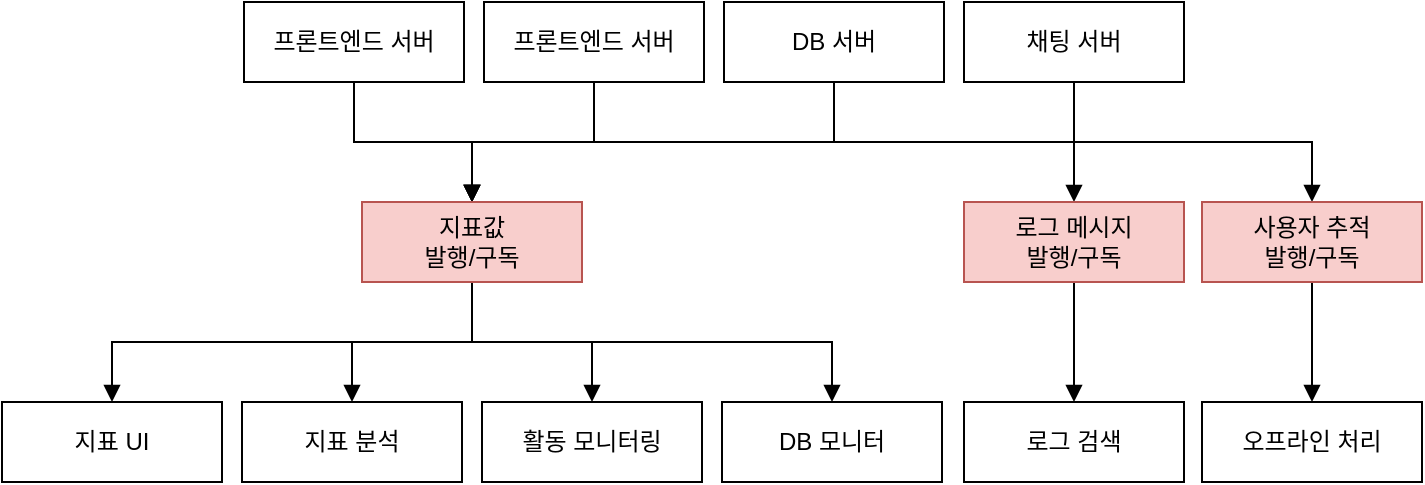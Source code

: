 <mxfile version="24.7.5">
  <diagram name="페이지-1" id="pQoAob5NlVY1axFJ_Fjt">
    <mxGraphModel dx="1114" dy="894" grid="1" gridSize="10" guides="1" tooltips="1" connect="1" arrows="1" fold="1" page="1" pageScale="1" pageWidth="827" pageHeight="1169" math="0" shadow="0">
      <root>
        <mxCell id="0" />
        <mxCell id="1" parent="0" />
        <mxCell id="0kyZ4tkqbJLxmFj52HyE-27" style="edgeStyle=orthogonalEdgeStyle;rounded=0;orthogonalLoop=1;jettySize=auto;html=1;entryX=0.5;entryY=0;entryDx=0;entryDy=0;endArrow=block;endFill=1;" edge="1" parent="1" source="0kyZ4tkqbJLxmFj52HyE-2" target="0kyZ4tkqbJLxmFj52HyE-17">
          <mxGeometry relative="1" as="geometry" />
        </mxCell>
        <mxCell id="0kyZ4tkqbJLxmFj52HyE-2" value="프론트엔드 서버" style="rounded=0;whiteSpace=wrap;html=1;" vertex="1" parent="1">
          <mxGeometry x="181" y="50" width="110" height="40" as="geometry" />
        </mxCell>
        <mxCell id="0kyZ4tkqbJLxmFj52HyE-3" style="edgeStyle=orthogonalEdgeStyle;rounded=0;orthogonalLoop=1;jettySize=auto;html=1;entryX=0.5;entryY=0;entryDx=0;entryDy=0;endArrow=block;endFill=1;" edge="1" parent="1" source="0kyZ4tkqbJLxmFj52HyE-4" target="0kyZ4tkqbJLxmFj52HyE-17">
          <mxGeometry relative="1" as="geometry" />
        </mxCell>
        <mxCell id="0kyZ4tkqbJLxmFj52HyE-4" value="프론트엔드 서버" style="rounded=0;whiteSpace=wrap;html=1;" vertex="1" parent="1">
          <mxGeometry x="301" y="50" width="110" height="40" as="geometry" />
        </mxCell>
        <mxCell id="0kyZ4tkqbJLxmFj52HyE-26" style="edgeStyle=orthogonalEdgeStyle;rounded=0;orthogonalLoop=1;jettySize=auto;html=1;entryX=0.5;entryY=0;entryDx=0;entryDy=0;endArrow=block;endFill=1;" edge="1" parent="1" source="0kyZ4tkqbJLxmFj52HyE-6" target="0kyZ4tkqbJLxmFj52HyE-17">
          <mxGeometry relative="1" as="geometry">
            <Array as="points">
              <mxPoint x="476" y="120" />
              <mxPoint x="295" y="120" />
            </Array>
          </mxGeometry>
        </mxCell>
        <mxCell id="0kyZ4tkqbJLxmFj52HyE-6" value="DB 서버" style="rounded=0;whiteSpace=wrap;html=1;" vertex="1" parent="1">
          <mxGeometry x="421" y="50" width="110" height="40" as="geometry" />
        </mxCell>
        <mxCell id="0kyZ4tkqbJLxmFj52HyE-28" style="edgeStyle=orthogonalEdgeStyle;rounded=0;orthogonalLoop=1;jettySize=auto;html=1;entryX=0.5;entryY=0;entryDx=0;entryDy=0;endArrow=block;endFill=1;" edge="1" parent="1" source="0kyZ4tkqbJLxmFj52HyE-8" target="0kyZ4tkqbJLxmFj52HyE-17">
          <mxGeometry relative="1" as="geometry">
            <Array as="points">
              <mxPoint x="596" y="120" />
              <mxPoint x="295" y="120" />
            </Array>
          </mxGeometry>
        </mxCell>
        <mxCell id="0kyZ4tkqbJLxmFj52HyE-29" style="edgeStyle=orthogonalEdgeStyle;rounded=0;orthogonalLoop=1;jettySize=auto;html=1;entryX=0.5;entryY=0;entryDx=0;entryDy=0;endArrow=block;endFill=1;" edge="1" parent="1" source="0kyZ4tkqbJLxmFj52HyE-8" target="0kyZ4tkqbJLxmFj52HyE-20">
          <mxGeometry relative="1" as="geometry" />
        </mxCell>
        <mxCell id="0kyZ4tkqbJLxmFj52HyE-30" style="edgeStyle=orthogonalEdgeStyle;rounded=0;orthogonalLoop=1;jettySize=auto;html=1;endArrow=block;endFill=1;" edge="1" parent="1" source="0kyZ4tkqbJLxmFj52HyE-8" target="0kyZ4tkqbJLxmFj52HyE-21">
          <mxGeometry relative="1" as="geometry">
            <Array as="points">
              <mxPoint x="596" y="120" />
              <mxPoint x="715" y="120" />
            </Array>
          </mxGeometry>
        </mxCell>
        <mxCell id="0kyZ4tkqbJLxmFj52HyE-8" value="채팅 서버" style="rounded=0;whiteSpace=wrap;html=1;" vertex="1" parent="1">
          <mxGeometry x="541" y="50" width="110" height="40" as="geometry" />
        </mxCell>
        <mxCell id="0kyZ4tkqbJLxmFj52HyE-9" value="지표 UI" style="rounded=0;whiteSpace=wrap;html=1;" vertex="1" parent="1">
          <mxGeometry x="60" y="250" width="110" height="40" as="geometry" />
        </mxCell>
        <mxCell id="0kyZ4tkqbJLxmFj52HyE-10" value="지표 분석" style="rounded=0;whiteSpace=wrap;html=1;" vertex="1" parent="1">
          <mxGeometry x="180" y="250" width="110" height="40" as="geometry" />
        </mxCell>
        <mxCell id="0kyZ4tkqbJLxmFj52HyE-11" value="활동 모니터링" style="rounded=0;whiteSpace=wrap;html=1;" vertex="1" parent="1">
          <mxGeometry x="300" y="250" width="110" height="40" as="geometry" />
        </mxCell>
        <mxCell id="0kyZ4tkqbJLxmFj52HyE-12" value="DB 모니터" style="rounded=0;whiteSpace=wrap;html=1;" vertex="1" parent="1">
          <mxGeometry x="420" y="250" width="110" height="40" as="geometry" />
        </mxCell>
        <mxCell id="0kyZ4tkqbJLxmFj52HyE-13" style="edgeStyle=orthogonalEdgeStyle;rounded=0;orthogonalLoop=1;jettySize=auto;html=1;endArrow=block;endFill=1;" edge="1" parent="1" source="0kyZ4tkqbJLxmFj52HyE-17" target="0kyZ4tkqbJLxmFj52HyE-9">
          <mxGeometry relative="1" as="geometry">
            <Array as="points">
              <mxPoint x="295" y="220" />
              <mxPoint x="115" y="220" />
            </Array>
          </mxGeometry>
        </mxCell>
        <mxCell id="0kyZ4tkqbJLxmFj52HyE-14" style="edgeStyle=orthogonalEdgeStyle;rounded=0;orthogonalLoop=1;jettySize=auto;html=1;entryX=0.5;entryY=0;entryDx=0;entryDy=0;endArrow=block;endFill=1;" edge="1" parent="1" source="0kyZ4tkqbJLxmFj52HyE-17" target="0kyZ4tkqbJLxmFj52HyE-10">
          <mxGeometry relative="1" as="geometry" />
        </mxCell>
        <mxCell id="0kyZ4tkqbJLxmFj52HyE-15" style="edgeStyle=orthogonalEdgeStyle;rounded=0;orthogonalLoop=1;jettySize=auto;html=1;endArrow=block;endFill=1;" edge="1" parent="1" source="0kyZ4tkqbJLxmFj52HyE-17" target="0kyZ4tkqbJLxmFj52HyE-11">
          <mxGeometry relative="1" as="geometry" />
        </mxCell>
        <mxCell id="0kyZ4tkqbJLxmFj52HyE-16" style="edgeStyle=orthogonalEdgeStyle;rounded=0;orthogonalLoop=1;jettySize=auto;html=1;endArrow=block;endFill=1;" edge="1" parent="1" source="0kyZ4tkqbJLxmFj52HyE-17" target="0kyZ4tkqbJLxmFj52HyE-12">
          <mxGeometry relative="1" as="geometry">
            <Array as="points">
              <mxPoint x="295" y="220" />
              <mxPoint x="475" y="220" />
            </Array>
          </mxGeometry>
        </mxCell>
        <mxCell id="0kyZ4tkqbJLxmFj52HyE-17" value="지표값&lt;div&gt;발행/구독&lt;/div&gt;" style="rounded=0;whiteSpace=wrap;html=1;fillColor=#f8cecc;strokeColor=#b85450;" vertex="1" parent="1">
          <mxGeometry x="240" y="150" width="110" height="40" as="geometry" />
        </mxCell>
        <mxCell id="0kyZ4tkqbJLxmFj52HyE-18" value="로그 검색" style="rounded=0;whiteSpace=wrap;html=1;" vertex="1" parent="1">
          <mxGeometry x="541" y="250" width="110" height="40" as="geometry" />
        </mxCell>
        <mxCell id="0kyZ4tkqbJLxmFj52HyE-19" value="오프라인 처리" style="rounded=0;whiteSpace=wrap;html=1;" vertex="1" parent="1">
          <mxGeometry x="660" y="250" width="110" height="40" as="geometry" />
        </mxCell>
        <mxCell id="0kyZ4tkqbJLxmFj52HyE-24" style="edgeStyle=orthogonalEdgeStyle;rounded=0;orthogonalLoop=1;jettySize=auto;html=1;endArrow=block;endFill=1;" edge="1" parent="1" source="0kyZ4tkqbJLxmFj52HyE-20" target="0kyZ4tkqbJLxmFj52HyE-18">
          <mxGeometry relative="1" as="geometry" />
        </mxCell>
        <mxCell id="0kyZ4tkqbJLxmFj52HyE-20" value="로그 메시지&lt;div&gt;발행/구독&lt;/div&gt;" style="rounded=0;whiteSpace=wrap;html=1;fillColor=#f8cecc;strokeColor=#b85450;" vertex="1" parent="1">
          <mxGeometry x="541" y="150" width="110" height="40" as="geometry" />
        </mxCell>
        <mxCell id="0kyZ4tkqbJLxmFj52HyE-25" style="edgeStyle=orthogonalEdgeStyle;rounded=0;orthogonalLoop=1;jettySize=auto;html=1;entryX=0.5;entryY=0;entryDx=0;entryDy=0;endArrow=block;endFill=1;" edge="1" parent="1" source="0kyZ4tkqbJLxmFj52HyE-21" target="0kyZ4tkqbJLxmFj52HyE-19">
          <mxGeometry relative="1" as="geometry" />
        </mxCell>
        <mxCell id="0kyZ4tkqbJLxmFj52HyE-21" value="사용자 추적&lt;div&gt;발행/구독&lt;/div&gt;" style="rounded=0;whiteSpace=wrap;html=1;fillColor=#f8cecc;strokeColor=#b85450;" vertex="1" parent="1">
          <mxGeometry x="660" y="150" width="110" height="40" as="geometry" />
        </mxCell>
      </root>
    </mxGraphModel>
  </diagram>
</mxfile>
